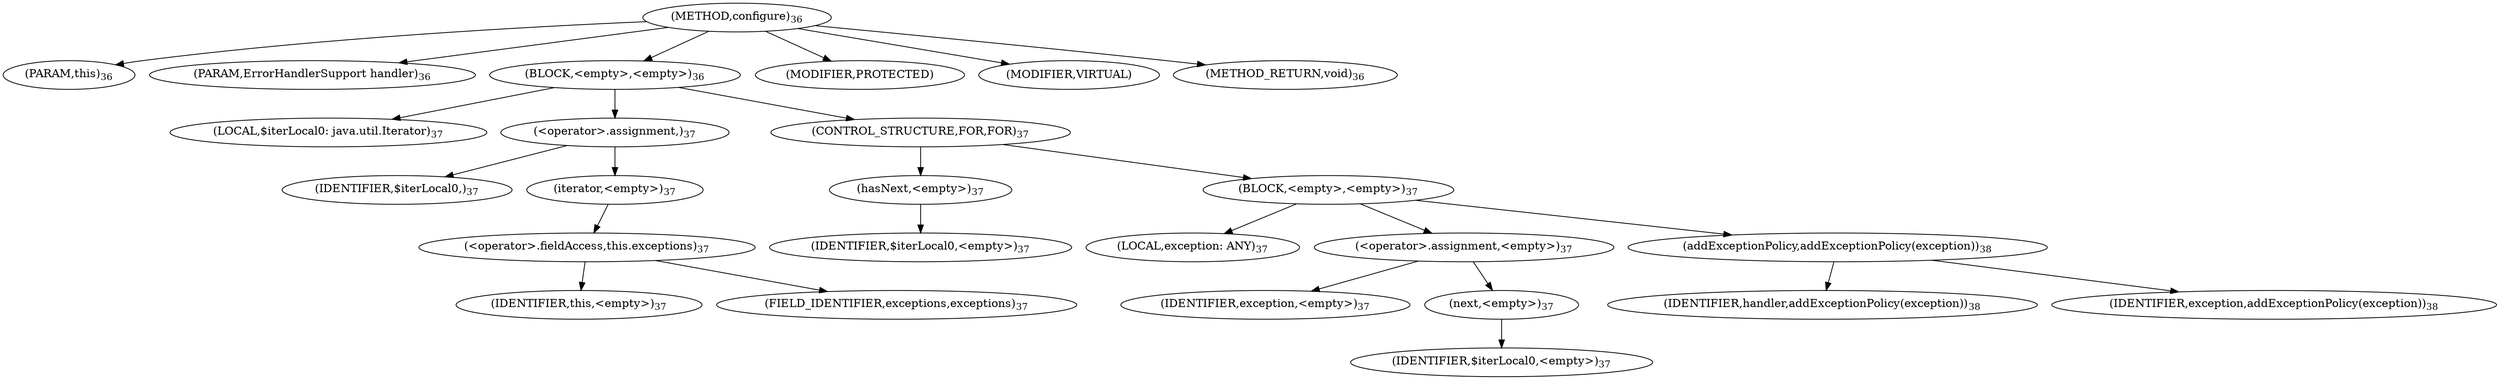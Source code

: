 digraph "configure" {  
"33" [label = <(METHOD,configure)<SUB>36</SUB>> ]
"34" [label = <(PARAM,this)<SUB>36</SUB>> ]
"35" [label = <(PARAM,ErrorHandlerSupport handler)<SUB>36</SUB>> ]
"36" [label = <(BLOCK,&lt;empty&gt;,&lt;empty&gt;)<SUB>36</SUB>> ]
"37" [label = <(LOCAL,$iterLocal0: java.util.Iterator)<SUB>37</SUB>> ]
"38" [label = <(&lt;operator&gt;.assignment,)<SUB>37</SUB>> ]
"39" [label = <(IDENTIFIER,$iterLocal0,)<SUB>37</SUB>> ]
"40" [label = <(iterator,&lt;empty&gt;)<SUB>37</SUB>> ]
"41" [label = <(&lt;operator&gt;.fieldAccess,this.exceptions)<SUB>37</SUB>> ]
"42" [label = <(IDENTIFIER,this,&lt;empty&gt;)<SUB>37</SUB>> ]
"43" [label = <(FIELD_IDENTIFIER,exceptions,exceptions)<SUB>37</SUB>> ]
"44" [label = <(CONTROL_STRUCTURE,FOR,FOR)<SUB>37</SUB>> ]
"45" [label = <(hasNext,&lt;empty&gt;)<SUB>37</SUB>> ]
"46" [label = <(IDENTIFIER,$iterLocal0,&lt;empty&gt;)<SUB>37</SUB>> ]
"47" [label = <(BLOCK,&lt;empty&gt;,&lt;empty&gt;)<SUB>37</SUB>> ]
"48" [label = <(LOCAL,exception: ANY)<SUB>37</SUB>> ]
"49" [label = <(&lt;operator&gt;.assignment,&lt;empty&gt;)<SUB>37</SUB>> ]
"50" [label = <(IDENTIFIER,exception,&lt;empty&gt;)<SUB>37</SUB>> ]
"51" [label = <(next,&lt;empty&gt;)<SUB>37</SUB>> ]
"52" [label = <(IDENTIFIER,$iterLocal0,&lt;empty&gt;)<SUB>37</SUB>> ]
"53" [label = <(addExceptionPolicy,addExceptionPolicy(exception))<SUB>38</SUB>> ]
"54" [label = <(IDENTIFIER,handler,addExceptionPolicy(exception))<SUB>38</SUB>> ]
"55" [label = <(IDENTIFIER,exception,addExceptionPolicy(exception))<SUB>38</SUB>> ]
"56" [label = <(MODIFIER,PROTECTED)> ]
"57" [label = <(MODIFIER,VIRTUAL)> ]
"58" [label = <(METHOD_RETURN,void)<SUB>36</SUB>> ]
  "33" -> "34" 
  "33" -> "35" 
  "33" -> "36" 
  "33" -> "56" 
  "33" -> "57" 
  "33" -> "58" 
  "36" -> "37" 
  "36" -> "38" 
  "36" -> "44" 
  "38" -> "39" 
  "38" -> "40" 
  "40" -> "41" 
  "41" -> "42" 
  "41" -> "43" 
  "44" -> "45" 
  "44" -> "47" 
  "45" -> "46" 
  "47" -> "48" 
  "47" -> "49" 
  "47" -> "53" 
  "49" -> "50" 
  "49" -> "51" 
  "51" -> "52" 
  "53" -> "54" 
  "53" -> "55" 
}
